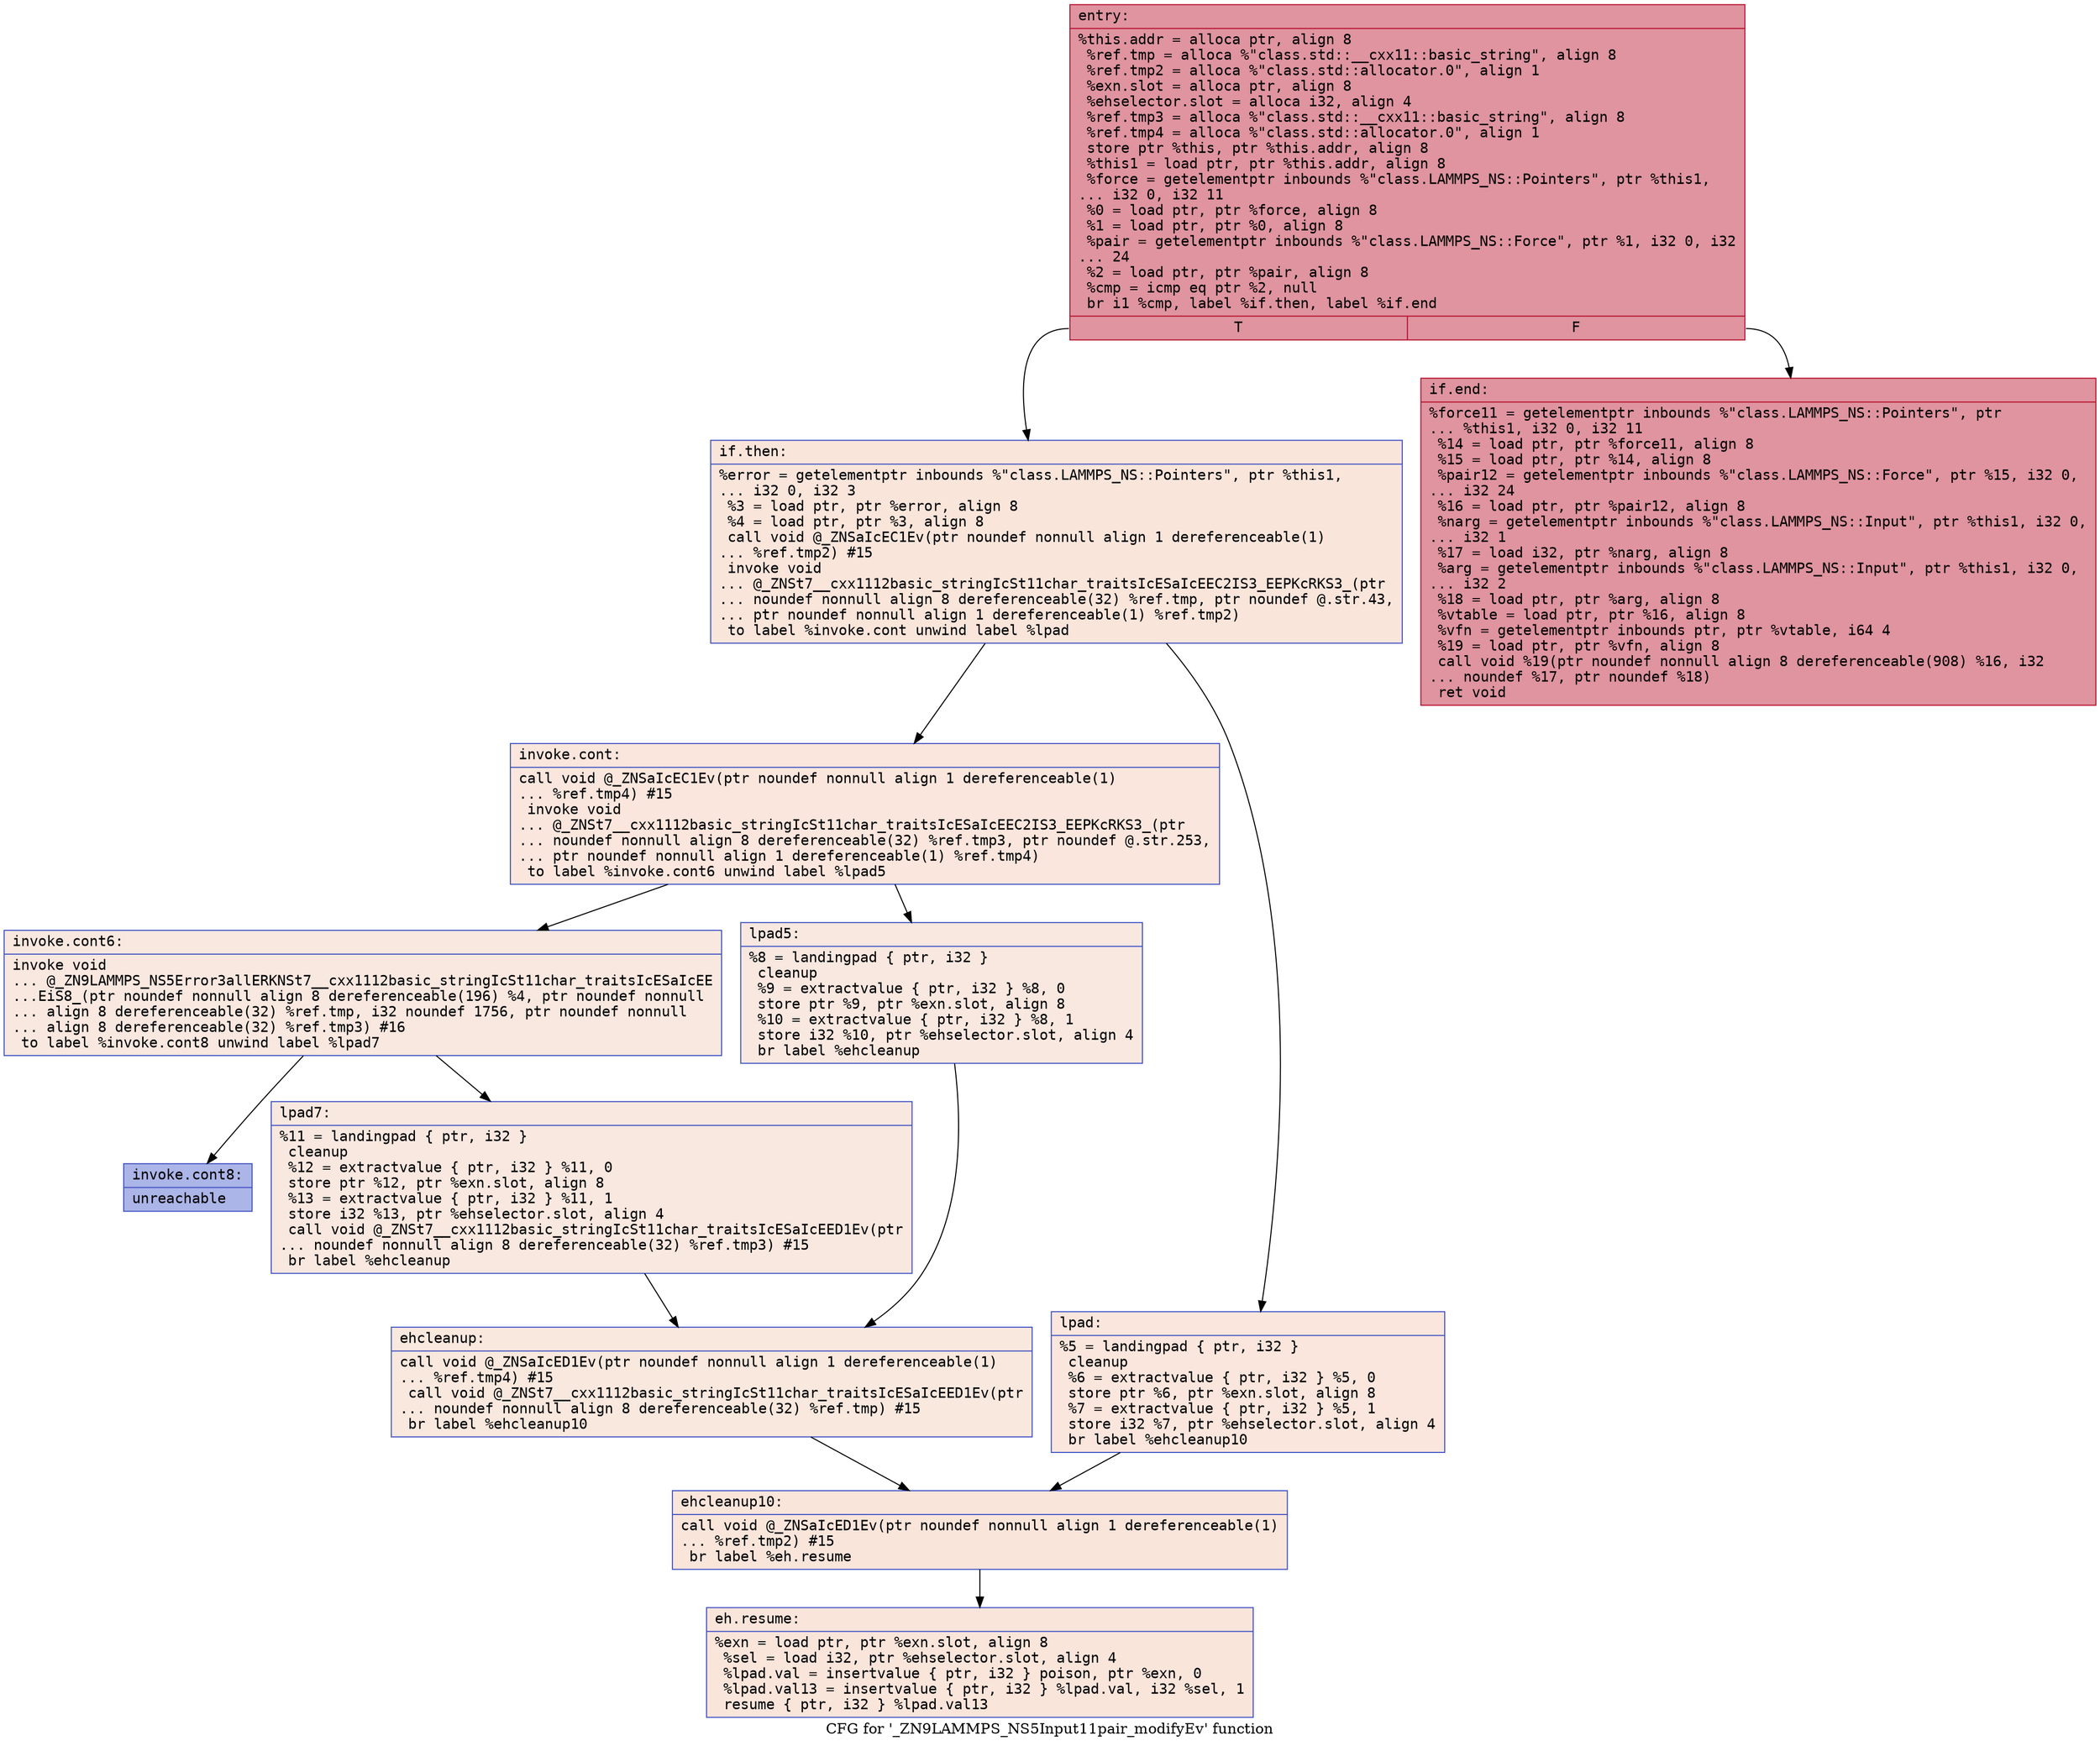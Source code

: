 digraph "CFG for '_ZN9LAMMPS_NS5Input11pair_modifyEv' function" {
	label="CFG for '_ZN9LAMMPS_NS5Input11pair_modifyEv' function";

	Node0x562873733420 [shape=record,color="#b70d28ff", style=filled, fillcolor="#b70d2870" fontname="Courier",label="{entry:\l|  %this.addr = alloca ptr, align 8\l  %ref.tmp = alloca %\"class.std::__cxx11::basic_string\", align 8\l  %ref.tmp2 = alloca %\"class.std::allocator.0\", align 1\l  %exn.slot = alloca ptr, align 8\l  %ehselector.slot = alloca i32, align 4\l  %ref.tmp3 = alloca %\"class.std::__cxx11::basic_string\", align 8\l  %ref.tmp4 = alloca %\"class.std::allocator.0\", align 1\l  store ptr %this, ptr %this.addr, align 8\l  %this1 = load ptr, ptr %this.addr, align 8\l  %force = getelementptr inbounds %\"class.LAMMPS_NS::Pointers\", ptr %this1,\l... i32 0, i32 11\l  %0 = load ptr, ptr %force, align 8\l  %1 = load ptr, ptr %0, align 8\l  %pair = getelementptr inbounds %\"class.LAMMPS_NS::Force\", ptr %1, i32 0, i32\l... 24\l  %2 = load ptr, ptr %pair, align 8\l  %cmp = icmp eq ptr %2, null\l  br i1 %cmp, label %if.then, label %if.end\l|{<s0>T|<s1>F}}"];
	Node0x562873733420:s0 -> Node0x562873733f00[tooltip="entry -> if.then\nProbability 0.00%" ];
	Node0x562873733420:s1 -> Node0x562873733f70[tooltip="entry -> if.end\nProbability 100.00%" ];
	Node0x562873733f00 [shape=record,color="#3d50c3ff", style=filled, fillcolor="#f4c5ad70" fontname="Courier",label="{if.then:\l|  %error = getelementptr inbounds %\"class.LAMMPS_NS::Pointers\", ptr %this1,\l... i32 0, i32 3\l  %3 = load ptr, ptr %error, align 8\l  %4 = load ptr, ptr %3, align 8\l  call void @_ZNSaIcEC1Ev(ptr noundef nonnull align 1 dereferenceable(1)\l... %ref.tmp2) #15\l  invoke void\l... @_ZNSt7__cxx1112basic_stringIcSt11char_traitsIcESaIcEEC2IS3_EEPKcRKS3_(ptr\l... noundef nonnull align 8 dereferenceable(32) %ref.tmp, ptr noundef @.str.43,\l... ptr noundef nonnull align 1 dereferenceable(1) %ref.tmp2)\l          to label %invoke.cont unwind label %lpad\l}"];
	Node0x562873733f00 -> Node0x562873739c60[tooltip="if.then -> invoke.cont\nProbability 50.00%" ];
	Node0x562873733f00 -> Node0x562873739ce0[tooltip="if.then -> lpad\nProbability 50.00%" ];
	Node0x562873739c60 [shape=record,color="#3d50c3ff", style=filled, fillcolor="#f3c7b170" fontname="Courier",label="{invoke.cont:\l|  call void @_ZNSaIcEC1Ev(ptr noundef nonnull align 1 dereferenceable(1)\l... %ref.tmp4) #15\l  invoke void\l... @_ZNSt7__cxx1112basic_stringIcSt11char_traitsIcESaIcEEC2IS3_EEPKcRKS3_(ptr\l... noundef nonnull align 8 dereferenceable(32) %ref.tmp3, ptr noundef @.str.253,\l... ptr noundef nonnull align 1 dereferenceable(1) %ref.tmp4)\l          to label %invoke.cont6 unwind label %lpad5\l}"];
	Node0x562873739c60 -> Node0x56287373a000[tooltip="invoke.cont -> invoke.cont6\nProbability 50.00%" ];
	Node0x562873739c60 -> Node0x56287373a050[tooltip="invoke.cont -> lpad5\nProbability 50.00%" ];
	Node0x56287373a000 [shape=record,color="#3d50c3ff", style=filled, fillcolor="#f1ccb870" fontname="Courier",label="{invoke.cont6:\l|  invoke void\l... @_ZN9LAMMPS_NS5Error3allERKNSt7__cxx1112basic_stringIcSt11char_traitsIcESaIcEE\l...EiS8_(ptr noundef nonnull align 8 dereferenceable(196) %4, ptr noundef nonnull\l... align 8 dereferenceable(32) %ref.tmp, i32 noundef 1756, ptr noundef nonnull\l... align 8 dereferenceable(32) %ref.tmp3) #16\l          to label %invoke.cont8 unwind label %lpad7\l}"];
	Node0x56287373a000 -> Node0x562873739fb0[tooltip="invoke.cont6 -> invoke.cont8\nProbability 0.00%" ];
	Node0x56287373a000 -> Node0x56287373a2b0[tooltip="invoke.cont6 -> lpad7\nProbability 100.00%" ];
	Node0x562873739fb0 [shape=record,color="#3d50c3ff", style=filled, fillcolor="#4358cb70" fontname="Courier",label="{invoke.cont8:\l|  unreachable\l}"];
	Node0x562873739ce0 [shape=record,color="#3d50c3ff", style=filled, fillcolor="#f3c7b170" fontname="Courier",label="{lpad:\l|  %5 = landingpad \{ ptr, i32 \}\l          cleanup\l  %6 = extractvalue \{ ptr, i32 \} %5, 0\l  store ptr %6, ptr %exn.slot, align 8\l  %7 = extractvalue \{ ptr, i32 \} %5, 1\l  store i32 %7, ptr %ehselector.slot, align 4\l  br label %ehcleanup10\l}"];
	Node0x562873739ce0 -> Node0x56287373a7b0[tooltip="lpad -> ehcleanup10\nProbability 100.00%" ];
	Node0x56287373a050 [shape=record,color="#3d50c3ff", style=filled, fillcolor="#f1ccb870" fontname="Courier",label="{lpad5:\l|  %8 = landingpad \{ ptr, i32 \}\l          cleanup\l  %9 = extractvalue \{ ptr, i32 \} %8, 0\l  store ptr %9, ptr %exn.slot, align 8\l  %10 = extractvalue \{ ptr, i32 \} %8, 1\l  store i32 %10, ptr %ehselector.slot, align 4\l  br label %ehcleanup\l}"];
	Node0x56287373a050 -> Node0x56287373ab00[tooltip="lpad5 -> ehcleanup\nProbability 100.00%" ];
	Node0x56287373a2b0 [shape=record,color="#3d50c3ff", style=filled, fillcolor="#f1ccb870" fontname="Courier",label="{lpad7:\l|  %11 = landingpad \{ ptr, i32 \}\l          cleanup\l  %12 = extractvalue \{ ptr, i32 \} %11, 0\l  store ptr %12, ptr %exn.slot, align 8\l  %13 = extractvalue \{ ptr, i32 \} %11, 1\l  store i32 %13, ptr %ehselector.slot, align 4\l  call void @_ZNSt7__cxx1112basic_stringIcSt11char_traitsIcESaIcEED1Ev(ptr\l... noundef nonnull align 8 dereferenceable(32) %ref.tmp3) #15\l  br label %ehcleanup\l}"];
	Node0x56287373a2b0 -> Node0x56287373ab00[tooltip="lpad7 -> ehcleanup\nProbability 100.00%" ];
	Node0x56287373ab00 [shape=record,color="#3d50c3ff", style=filled, fillcolor="#f2cab570" fontname="Courier",label="{ehcleanup:\l|  call void @_ZNSaIcED1Ev(ptr noundef nonnull align 1 dereferenceable(1)\l... %ref.tmp4) #15\l  call void @_ZNSt7__cxx1112basic_stringIcSt11char_traitsIcESaIcEED1Ev(ptr\l... noundef nonnull align 8 dereferenceable(32) %ref.tmp) #15\l  br label %ehcleanup10\l}"];
	Node0x56287373ab00 -> Node0x56287373a7b0[tooltip="ehcleanup -> ehcleanup10\nProbability 100.00%" ];
	Node0x56287373a7b0 [shape=record,color="#3d50c3ff", style=filled, fillcolor="#f4c5ad70" fontname="Courier",label="{ehcleanup10:\l|  call void @_ZNSaIcED1Ev(ptr noundef nonnull align 1 dereferenceable(1)\l... %ref.tmp2) #15\l  br label %eh.resume\l}"];
	Node0x56287373a7b0 -> Node0x56287373b3b0[tooltip="ehcleanup10 -> eh.resume\nProbability 100.00%" ];
	Node0x562873733f70 [shape=record,color="#b70d28ff", style=filled, fillcolor="#b70d2870" fontname="Courier",label="{if.end:\l|  %force11 = getelementptr inbounds %\"class.LAMMPS_NS::Pointers\", ptr\l... %this1, i32 0, i32 11\l  %14 = load ptr, ptr %force11, align 8\l  %15 = load ptr, ptr %14, align 8\l  %pair12 = getelementptr inbounds %\"class.LAMMPS_NS::Force\", ptr %15, i32 0,\l... i32 24\l  %16 = load ptr, ptr %pair12, align 8\l  %narg = getelementptr inbounds %\"class.LAMMPS_NS::Input\", ptr %this1, i32 0,\l... i32 1\l  %17 = load i32, ptr %narg, align 8\l  %arg = getelementptr inbounds %\"class.LAMMPS_NS::Input\", ptr %this1, i32 0,\l... i32 2\l  %18 = load ptr, ptr %arg, align 8\l  %vtable = load ptr, ptr %16, align 8\l  %vfn = getelementptr inbounds ptr, ptr %vtable, i64 4\l  %19 = load ptr, ptr %vfn, align 8\l  call void %19(ptr noundef nonnull align 8 dereferenceable(908) %16, i32\l... noundef %17, ptr noundef %18)\l  ret void\l}"];
	Node0x56287373b3b0 [shape=record,color="#3d50c3ff", style=filled, fillcolor="#f4c5ad70" fontname="Courier",label="{eh.resume:\l|  %exn = load ptr, ptr %exn.slot, align 8\l  %sel = load i32, ptr %ehselector.slot, align 4\l  %lpad.val = insertvalue \{ ptr, i32 \} poison, ptr %exn, 0\l  %lpad.val13 = insertvalue \{ ptr, i32 \} %lpad.val, i32 %sel, 1\l  resume \{ ptr, i32 \} %lpad.val13\l}"];
}
